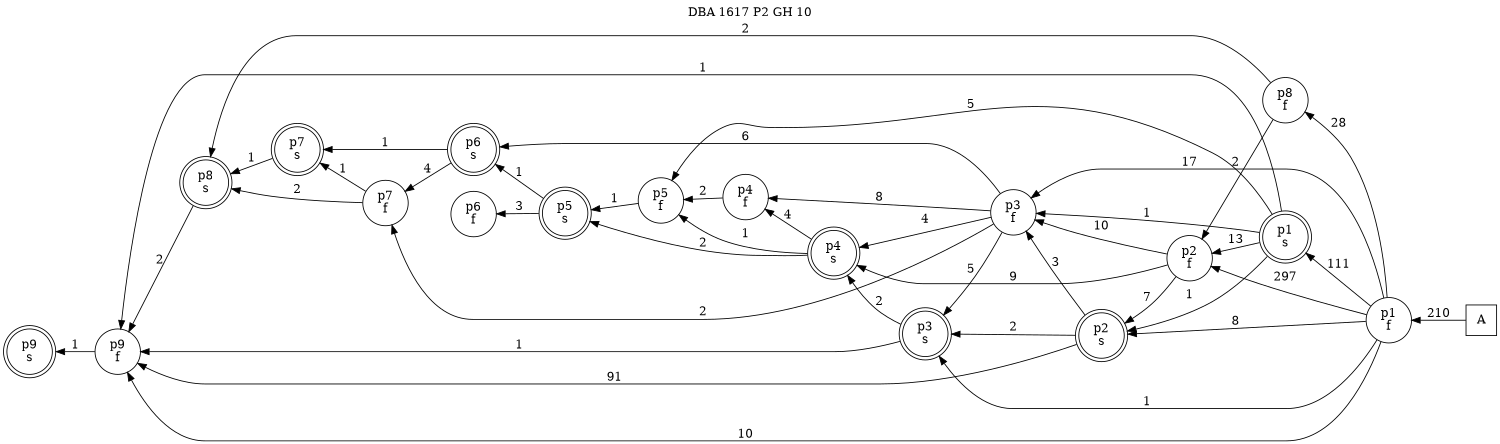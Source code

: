 digraph DBA_1617_P2_GH_10_GOOD {
labelloc="tl"
label= " DBA 1617 P2 GH 10 "
rankdir="RL";
graph [ size=" 10 , 10 !"]

"A" [shape="square" label="A"]
"p1_f" [shape="circle" label="p1
f"]
"p2_f" [shape="circle" label="p2
f"]
"p1_s" [shape="doublecircle" label="p1
s"]
"p3_f" [shape="circle" label="p3
f"]
"p2_s" [shape="doublecircle" label="p2
s"]
"p4_f" [shape="circle" label="p4
f"]
"p4_s" [shape="doublecircle" label="p4
s"]
"p5_s" [shape="doublecircle" label="p5
s"]
"p6_f" [shape="circle" label="p6
f"]
"p8_f" [shape="circle" label="p8
f"]
"p5_f" [shape="circle" label="p5
f"]
"p6_s" [shape="doublecircle" label="p6
s"]
"p7_f" [shape="circle" label="p7
f"]
"p8_s" [shape="doublecircle" label="p8
s"]
"p9_f" [shape="circle" label="p9
f"]
"p9_s" [shape="doublecircle" label="p9
s"]
"p3_s" [shape="doublecircle" label="p3
s"]
"p7_s" [shape="doublecircle" label="p7
s"]
"A" -> "p1_f" [ label=210]
"p1_f" -> "p2_f" [ label=297]
"p1_f" -> "p1_s" [ label=111]
"p1_f" -> "p3_f" [ label=17]
"p1_f" -> "p2_s" [ label=8]
"p1_f" -> "p8_f" [ label=28]
"p1_f" -> "p9_f" [ label=10]
"p1_f" -> "p3_s" [ label=1]
"p2_f" -> "p3_f" [ label=10]
"p2_f" -> "p2_s" [ label=7]
"p2_f" -> "p4_s" [ label=9]
"p1_s" -> "p2_f" [ label=13]
"p1_s" -> "p3_f" [ label=1]
"p1_s" -> "p2_s" [ label=1]
"p1_s" -> "p5_f" [ label=5]
"p1_s" -> "p9_f" [ label=1]
"p3_f" -> "p4_f" [ label=8]
"p3_f" -> "p4_s" [ label=4]
"p3_f" -> "p6_s" [ label=6]
"p3_f" -> "p7_f" [ label=2]
"p3_f" -> "p3_s" [ label=5]
"p2_s" -> "p3_f" [ label=3]
"p2_s" -> "p9_f" [ label=91]
"p2_s" -> "p3_s" [ label=2]
"p4_f" -> "p5_f" [ label=2]
"p4_s" -> "p4_f" [ label=4]
"p4_s" -> "p5_s" [ label=2]
"p4_s" -> "p5_f" [ label=1]
"p5_s" -> "p6_f" [ label=3]
"p5_s" -> "p6_s" [ label=1]
"p8_f" -> "p2_f" [ label=2]
"p8_f" -> "p8_s" [ label=2]
"p5_f" -> "p5_s" [ label=1]
"p6_s" -> "p7_f" [ label=4]
"p6_s" -> "p7_s" [ label=1]
"p7_f" -> "p8_s" [ label=2]
"p7_f" -> "p7_s" [ label=1]
"p8_s" -> "p9_f" [ label=2]
"p9_f" -> "p9_s" [ label=1]
"p3_s" -> "p4_s" [ label=2]
"p3_s" -> "p9_f" [ label=1]
"p7_s" -> "p8_s" [ label=1]
}
